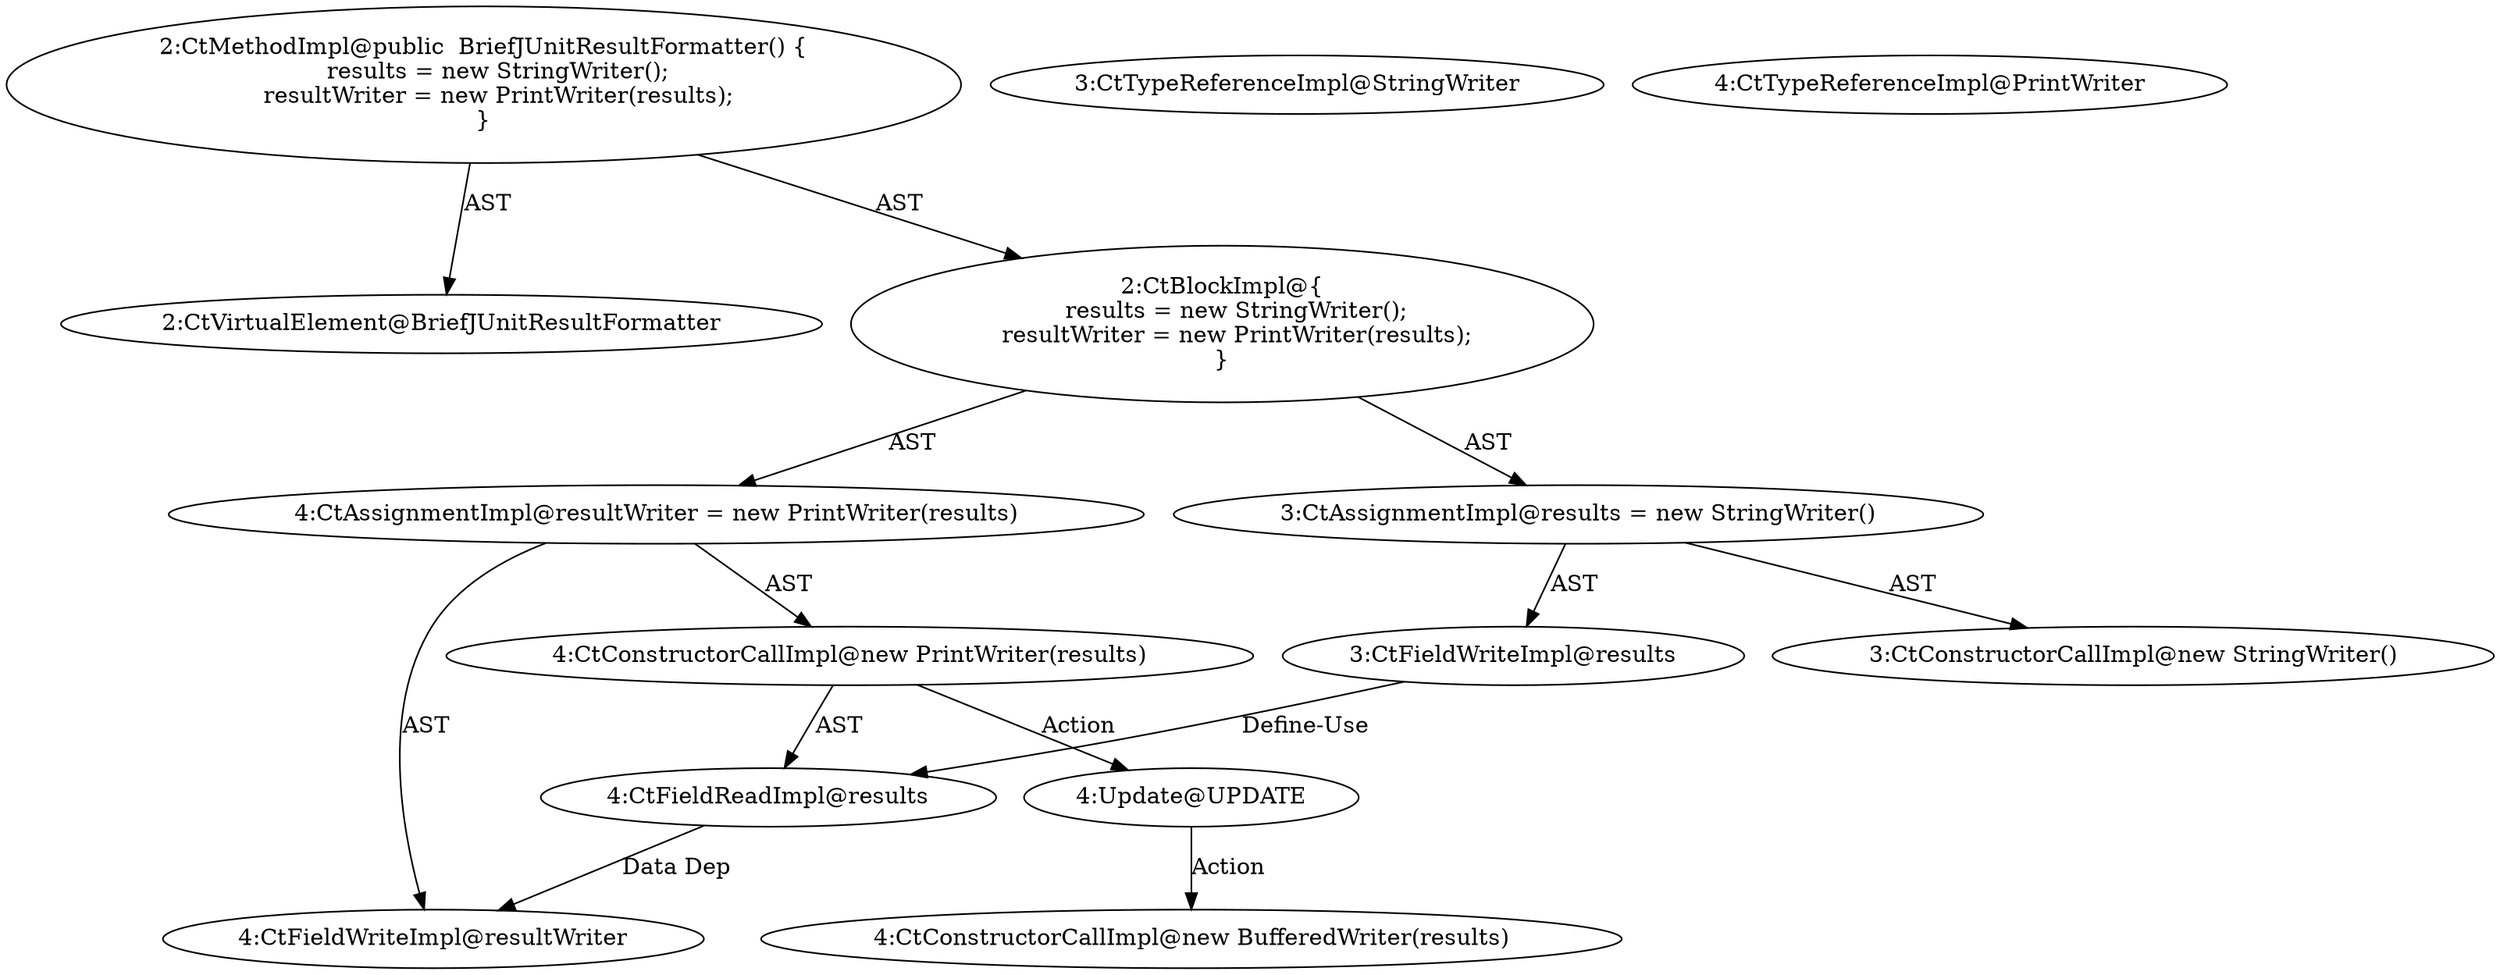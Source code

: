 digraph "BriefJUnitResultFormatter#?" {
0 [label="2:CtVirtualElement@BriefJUnitResultFormatter" shape=ellipse]
1 [label="3:CtFieldWriteImpl@results" shape=ellipse]
2 [label="3:CtTypeReferenceImpl@StringWriter" shape=ellipse]
3 [label="3:CtConstructorCallImpl@new StringWriter()" shape=ellipse]
4 [label="3:CtAssignmentImpl@results = new StringWriter()" shape=ellipse]
5 [label="4:CtFieldWriteImpl@resultWriter" shape=ellipse]
6 [label="4:CtTypeReferenceImpl@PrintWriter" shape=ellipse]
7 [label="4:CtFieldReadImpl@results" shape=ellipse]
8 [label="4:CtConstructorCallImpl@new PrintWriter(results)" shape=ellipse]
9 [label="4:CtAssignmentImpl@resultWriter = new PrintWriter(results)" shape=ellipse]
10 [label="2:CtBlockImpl@\{
    results = new StringWriter();
    resultWriter = new PrintWriter(results);
\}" shape=ellipse]
11 [label="2:CtMethodImpl@public  BriefJUnitResultFormatter() \{
    results = new StringWriter();
    resultWriter = new PrintWriter(results);
\}" shape=ellipse]
12 [label="4:Update@UPDATE" shape=ellipse]
13 [label="4:CtConstructorCallImpl@new BufferedWriter(results)" shape=ellipse]
1 -> 7 [label="Define-Use"];
4 -> 1 [label="AST"];
4 -> 3 [label="AST"];
7 -> 5 [label="Data Dep"];
8 -> 7 [label="AST"];
8 -> 12 [label="Action"];
9 -> 5 [label="AST"];
9 -> 8 [label="AST"];
10 -> 4 [label="AST"];
10 -> 9 [label="AST"];
11 -> 0 [label="AST"];
11 -> 10 [label="AST"];
12 -> 13 [label="Action"];
}